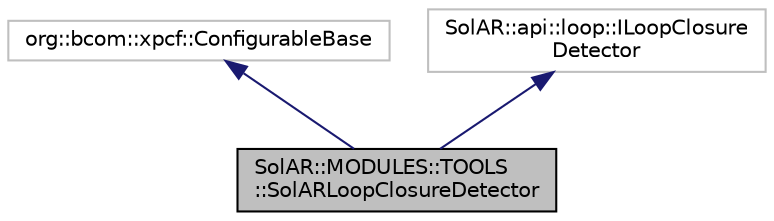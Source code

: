 digraph "SolAR::MODULES::TOOLS::SolARLoopClosureDetector"
{
 // LATEX_PDF_SIZE
  edge [fontname="Helvetica",fontsize="10",labelfontname="Helvetica",labelfontsize="10"];
  node [fontname="Helvetica",fontsize="10",shape=record];
  Node1 [label="SolAR::MODULES::TOOLS\l::SolARLoopClosureDetector",height=0.2,width=0.4,color="black", fillcolor="grey75", style="filled", fontcolor="black",tooltip="Detect a loop closure from a given keyframe. UUID: e3d5946c-c1f1-11ea-b3de-0242ac130004"];
  Node2 -> Node1 [dir="back",color="midnightblue",fontsize="10",style="solid",fontname="Helvetica"];
  Node2 [label="org::bcom::xpcf::ConfigurableBase",height=0.2,width=0.4,color="grey75", fillcolor="white", style="filled",tooltip=" "];
  Node3 -> Node1 [dir="back",color="midnightblue",fontsize="10",style="solid",fontname="Helvetica"];
  Node3 [label="SolAR::api::loop::ILoopClosure\lDetector",height=0.2,width=0.4,color="grey75", fillcolor="white", style="filled",tooltip=" "];
}
